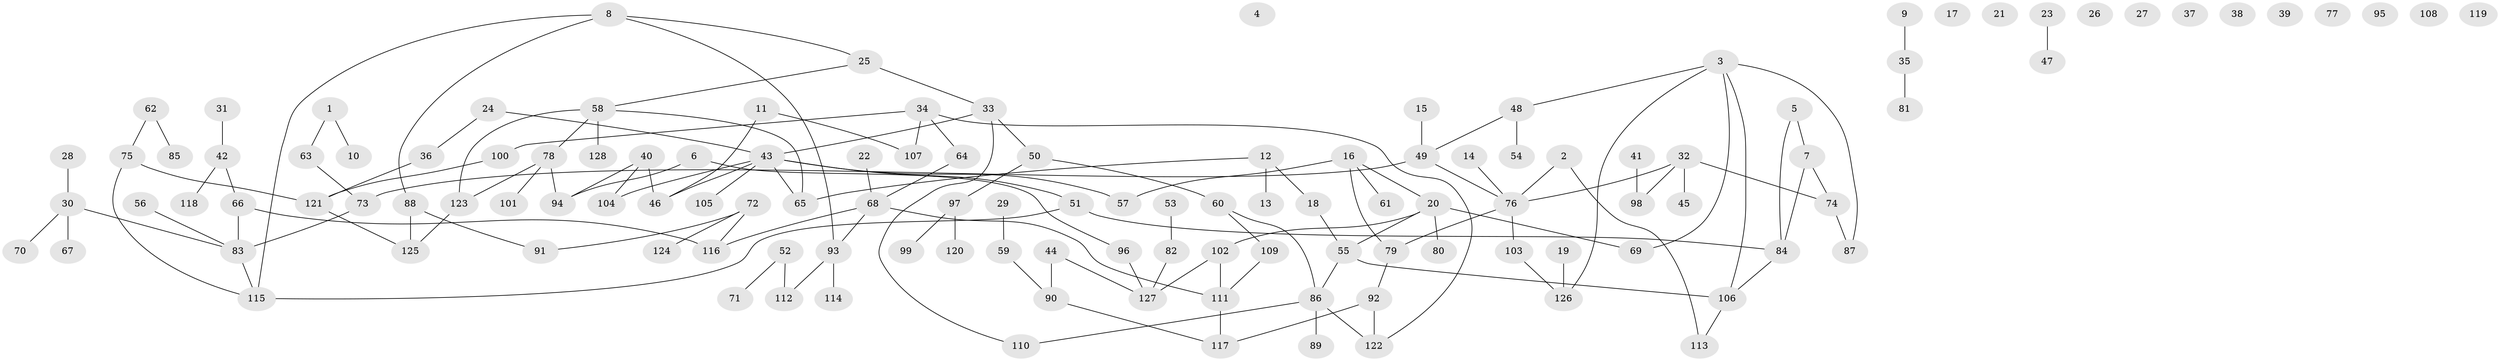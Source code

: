// Generated by graph-tools (version 1.1) at 2025/49/03/09/25 03:49:06]
// undirected, 128 vertices, 144 edges
graph export_dot {
graph [start="1"]
  node [color=gray90,style=filled];
  1;
  2;
  3;
  4;
  5;
  6;
  7;
  8;
  9;
  10;
  11;
  12;
  13;
  14;
  15;
  16;
  17;
  18;
  19;
  20;
  21;
  22;
  23;
  24;
  25;
  26;
  27;
  28;
  29;
  30;
  31;
  32;
  33;
  34;
  35;
  36;
  37;
  38;
  39;
  40;
  41;
  42;
  43;
  44;
  45;
  46;
  47;
  48;
  49;
  50;
  51;
  52;
  53;
  54;
  55;
  56;
  57;
  58;
  59;
  60;
  61;
  62;
  63;
  64;
  65;
  66;
  67;
  68;
  69;
  70;
  71;
  72;
  73;
  74;
  75;
  76;
  77;
  78;
  79;
  80;
  81;
  82;
  83;
  84;
  85;
  86;
  87;
  88;
  89;
  90;
  91;
  92;
  93;
  94;
  95;
  96;
  97;
  98;
  99;
  100;
  101;
  102;
  103;
  104;
  105;
  106;
  107;
  108;
  109;
  110;
  111;
  112;
  113;
  114;
  115;
  116;
  117;
  118;
  119;
  120;
  121;
  122;
  123;
  124;
  125;
  126;
  127;
  128;
  1 -- 10;
  1 -- 63;
  2 -- 76;
  2 -- 113;
  3 -- 48;
  3 -- 69;
  3 -- 87;
  3 -- 106;
  3 -- 126;
  5 -- 7;
  5 -- 84;
  6 -- 94;
  6 -- 96;
  7 -- 74;
  7 -- 84;
  8 -- 25;
  8 -- 88;
  8 -- 93;
  8 -- 115;
  9 -- 35;
  11 -- 46;
  11 -- 107;
  12 -- 13;
  12 -- 18;
  12 -- 65;
  14 -- 76;
  15 -- 49;
  16 -- 20;
  16 -- 57;
  16 -- 61;
  16 -- 79;
  18 -- 55;
  19 -- 126;
  20 -- 55;
  20 -- 69;
  20 -- 80;
  20 -- 102;
  22 -- 68;
  23 -- 47;
  24 -- 36;
  24 -- 43;
  25 -- 33;
  25 -- 58;
  28 -- 30;
  29 -- 59;
  30 -- 67;
  30 -- 70;
  30 -- 83;
  31 -- 42;
  32 -- 45;
  32 -- 74;
  32 -- 76;
  32 -- 98;
  33 -- 43;
  33 -- 50;
  33 -- 110;
  34 -- 64;
  34 -- 100;
  34 -- 107;
  34 -- 122;
  35 -- 81;
  36 -- 121;
  40 -- 46;
  40 -- 94;
  40 -- 104;
  41 -- 98;
  42 -- 66;
  42 -- 118;
  43 -- 46;
  43 -- 51;
  43 -- 57;
  43 -- 65;
  43 -- 104;
  43 -- 105;
  44 -- 90;
  44 -- 127;
  48 -- 49;
  48 -- 54;
  49 -- 73;
  49 -- 76;
  50 -- 60;
  50 -- 97;
  51 -- 84;
  51 -- 115;
  52 -- 71;
  52 -- 112;
  53 -- 82;
  55 -- 86;
  55 -- 106;
  56 -- 83;
  58 -- 65;
  58 -- 78;
  58 -- 123;
  58 -- 128;
  59 -- 90;
  60 -- 86;
  60 -- 109;
  62 -- 75;
  62 -- 85;
  63 -- 73;
  64 -- 68;
  66 -- 83;
  66 -- 116;
  68 -- 93;
  68 -- 111;
  68 -- 116;
  72 -- 91;
  72 -- 116;
  72 -- 124;
  73 -- 83;
  74 -- 87;
  75 -- 115;
  75 -- 121;
  76 -- 79;
  76 -- 103;
  78 -- 94;
  78 -- 101;
  78 -- 123;
  79 -- 92;
  82 -- 127;
  83 -- 115;
  84 -- 106;
  86 -- 89;
  86 -- 110;
  86 -- 122;
  88 -- 91;
  88 -- 125;
  90 -- 117;
  92 -- 117;
  92 -- 122;
  93 -- 112;
  93 -- 114;
  96 -- 127;
  97 -- 99;
  97 -- 120;
  100 -- 121;
  102 -- 111;
  102 -- 127;
  103 -- 126;
  106 -- 113;
  109 -- 111;
  111 -- 117;
  121 -- 125;
  123 -- 125;
}

